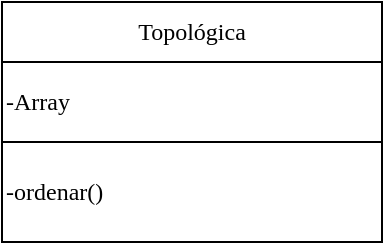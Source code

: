 <mxfile>
    <diagram id="18F-WJ6rgNCERphc_Y9G" name="Página-1">
        <mxGraphModel dx="728" dy="451" grid="1" gridSize="10" guides="1" tooltips="1" connect="1" arrows="1" fold="1" page="1" pageScale="1" pageWidth="827" pageHeight="1169" math="0" shadow="0">
            <root>
                <mxCell id="0"/>
                <mxCell id="1" parent="0"/>
                <mxCell id="3" value="Topológica" style="rounded=0;whiteSpace=wrap;html=1;fontFamily=Tahoma;" vertex="1" parent="1">
                    <mxGeometry x="250" y="90" width="190" height="30" as="geometry"/>
                </mxCell>
                <mxCell id="4" value="-ordenar()" style="rounded=0;whiteSpace=wrap;html=1;fontFamily=Tahoma;align=left;" vertex="1" parent="1">
                    <mxGeometry x="250" y="160" width="190" height="50" as="geometry"/>
                </mxCell>
                <mxCell id="6" value="-Array" style="rounded=0;whiteSpace=wrap;html=1;fontFamily=Tahoma;align=left;" vertex="1" parent="1">
                    <mxGeometry x="250" y="120" width="190" height="40" as="geometry"/>
                </mxCell>
            </root>
        </mxGraphModel>
    </diagram>
</mxfile>
